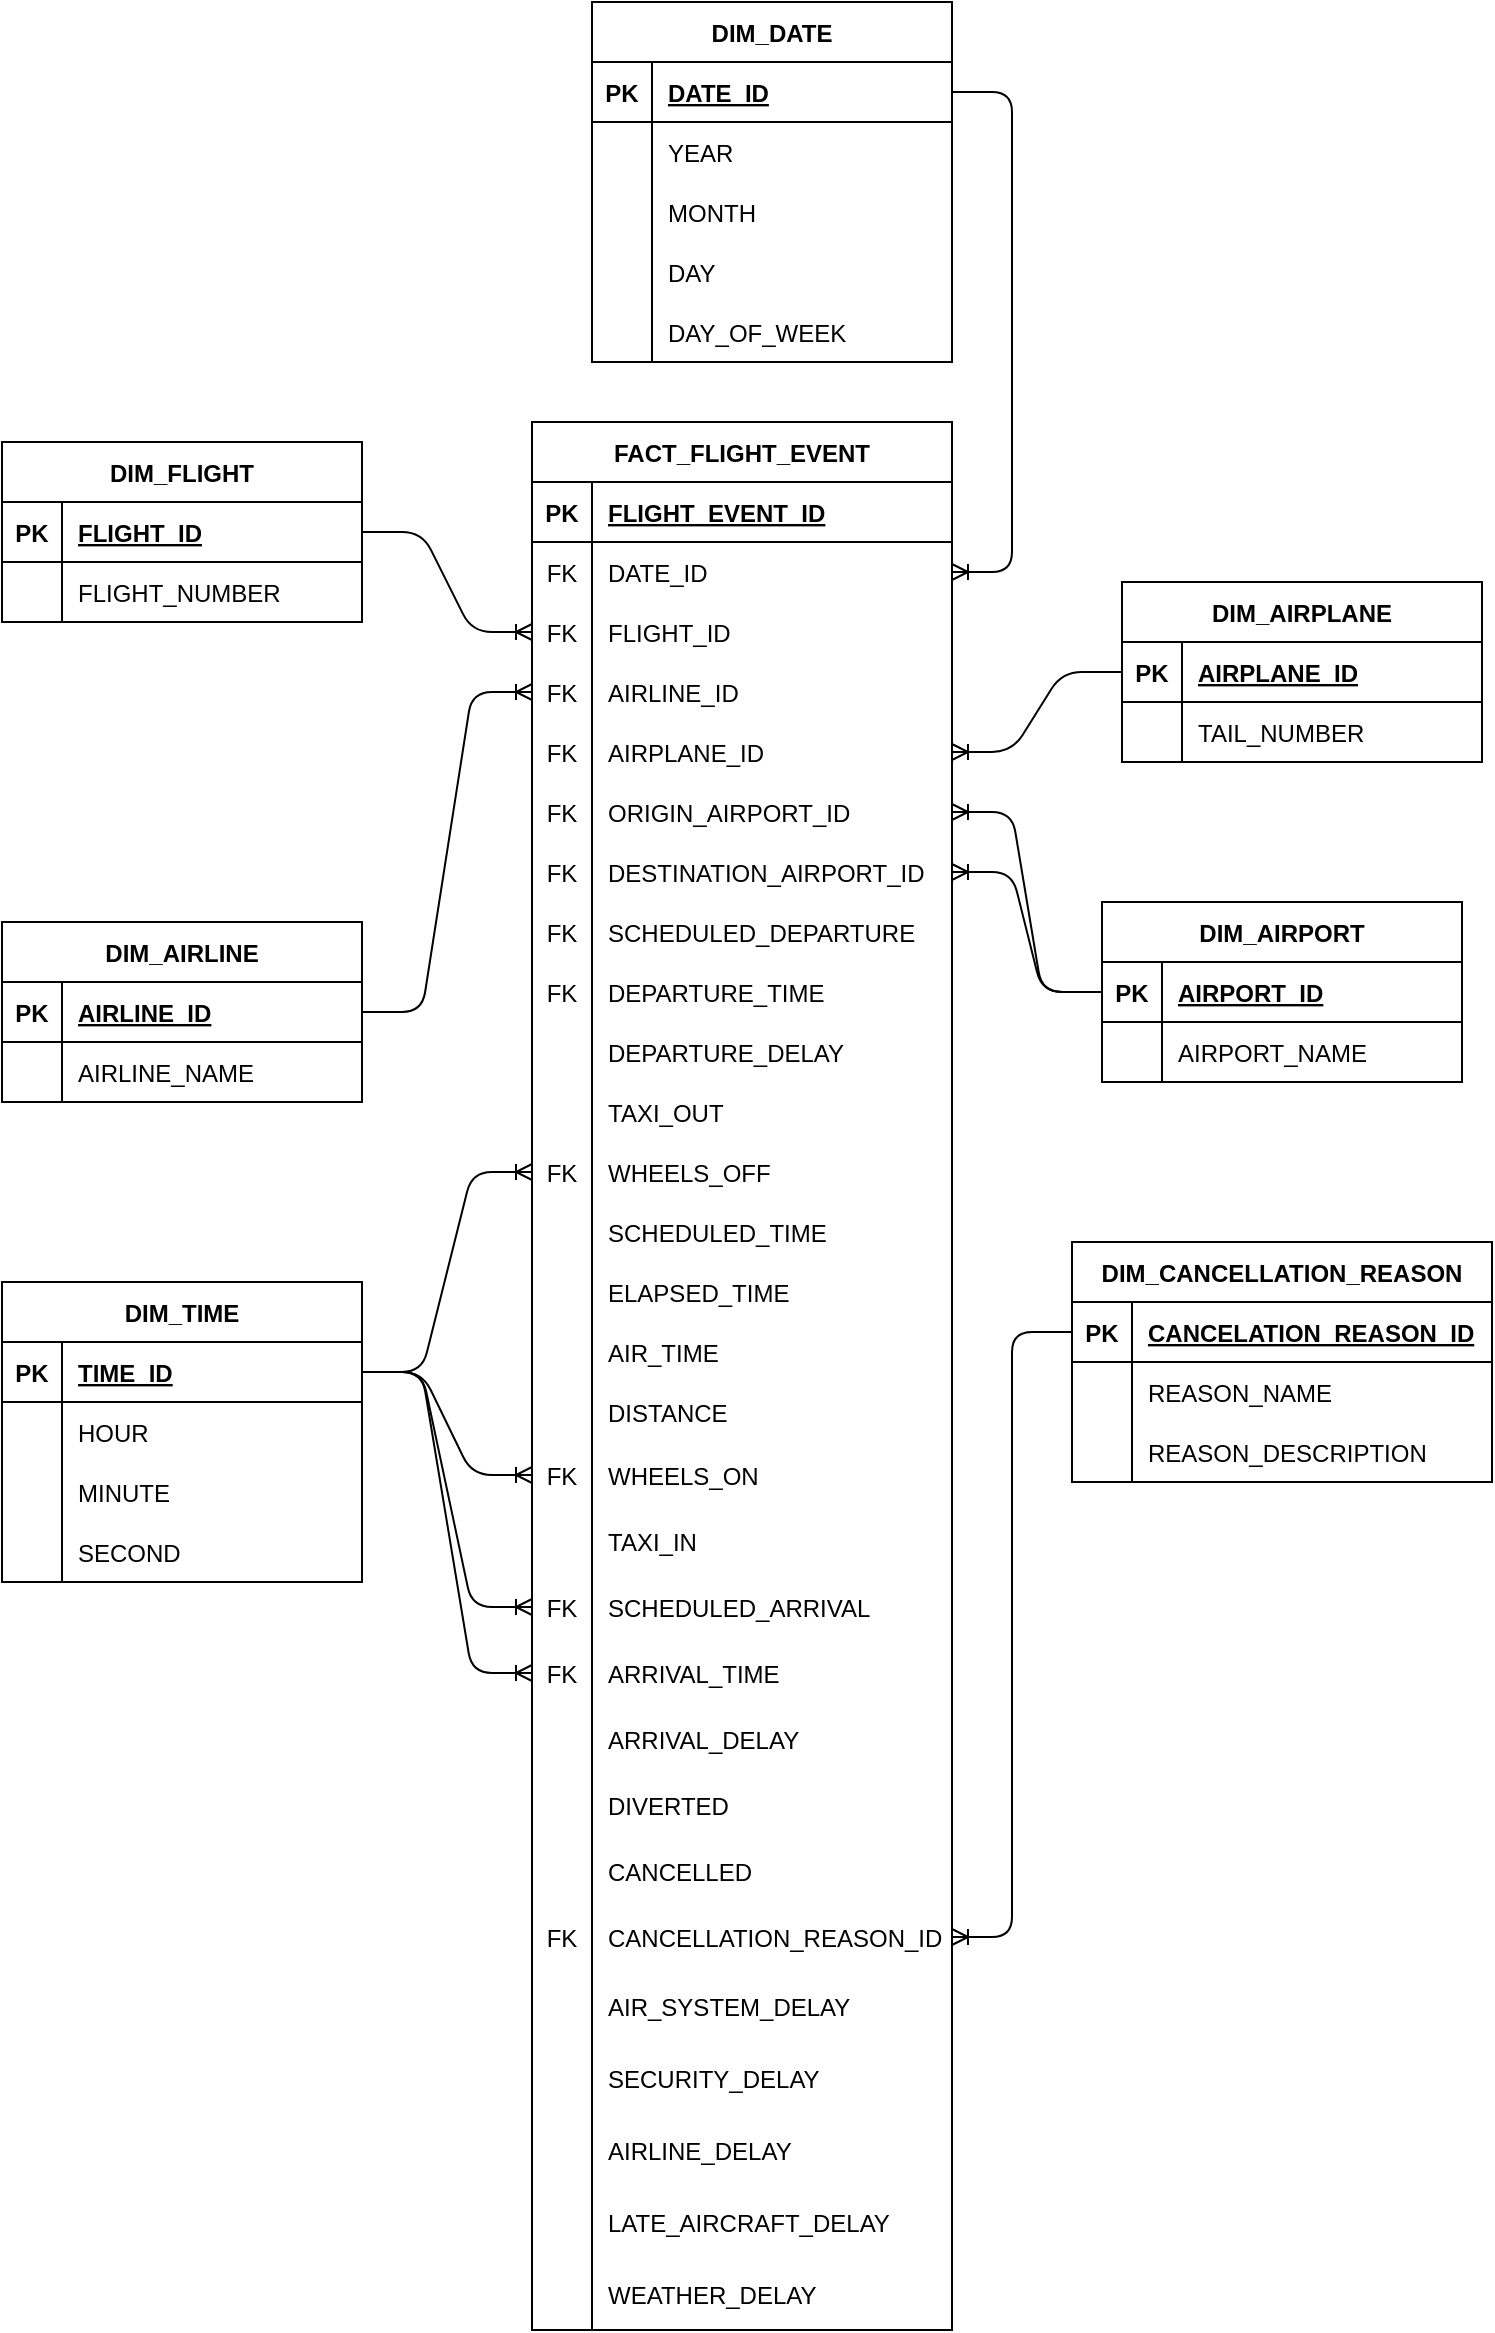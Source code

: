 <mxfile version="15.1.0" type="device"><diagram id="7PasXbKwt16VEkMKvd6G" name="Page-1"><mxGraphModel dx="1654" dy="1969" grid="1" gridSize="10" guides="1" tooltips="1" connect="1" arrows="1" fold="1" page="1" pageScale="1" pageWidth="827" pageHeight="1169" math="0" shadow="0"><root><mxCell id="0"/><mxCell id="1" parent="0"/><mxCell id="sE7LiaR05dHIstn7hMAv-1" value="FACT_FLIGHT_EVENT" style="shape=table;startSize=30;container=1;collapsible=1;childLayout=tableLayout;fixedRows=1;rowLines=0;fontStyle=1;align=center;resizeLast=1;" parent="1" vertex="1"><mxGeometry x="306" y="-910" width="210" height="954" as="geometry"/></mxCell><mxCell id="sE7LiaR05dHIstn7hMAv-2" value="" style="shape=partialRectangle;collapsible=0;dropTarget=0;pointerEvents=0;fillColor=none;top=0;left=0;bottom=1;right=0;points=[[0,0.5],[1,0.5]];portConstraint=eastwest;" parent="sE7LiaR05dHIstn7hMAv-1" vertex="1"><mxGeometry y="30" width="210" height="30" as="geometry"/></mxCell><mxCell id="sE7LiaR05dHIstn7hMAv-3" value="PK" style="shape=partialRectangle;connectable=0;fillColor=none;top=0;left=0;bottom=0;right=0;fontStyle=1;overflow=hidden;" parent="sE7LiaR05dHIstn7hMAv-2" vertex="1"><mxGeometry width="30" height="30" as="geometry"/></mxCell><mxCell id="sE7LiaR05dHIstn7hMAv-4" value="FLIGHT_EVENT_ID" style="shape=partialRectangle;connectable=0;fillColor=none;top=0;left=0;bottom=0;right=0;align=left;spacingLeft=6;fontStyle=5;overflow=hidden;" parent="sE7LiaR05dHIstn7hMAv-2" vertex="1"><mxGeometry x="30" width="180" height="30" as="geometry"/></mxCell><mxCell id="_bz1k3M7n7Sij8A30q_--15" value="" style="shape=partialRectangle;collapsible=0;dropTarget=0;pointerEvents=0;fillColor=none;top=0;left=0;bottom=0;right=0;points=[[0,0.5],[1,0.5]];portConstraint=eastwest;" vertex="1" parent="sE7LiaR05dHIstn7hMAv-1"><mxGeometry y="60" width="210" height="30" as="geometry"/></mxCell><mxCell id="_bz1k3M7n7Sij8A30q_--16" value="FK" style="shape=partialRectangle;connectable=0;fillColor=none;top=0;left=0;bottom=0;right=0;fontStyle=0;overflow=hidden;" vertex="1" parent="_bz1k3M7n7Sij8A30q_--15"><mxGeometry width="30" height="30" as="geometry"/></mxCell><mxCell id="_bz1k3M7n7Sij8A30q_--17" value="DATE_ID" style="shape=partialRectangle;connectable=0;fillColor=none;top=0;left=0;bottom=0;right=0;align=left;spacingLeft=6;fontStyle=0;overflow=hidden;" vertex="1" parent="_bz1k3M7n7Sij8A30q_--15"><mxGeometry x="30" width="180" height="30" as="geometry"/></mxCell><mxCell id="_bz1k3M7n7Sij8A30q_--84" value="" style="shape=partialRectangle;collapsible=0;dropTarget=0;pointerEvents=0;fillColor=none;top=0;left=0;bottom=0;right=0;points=[[0,0.5],[1,0.5]];portConstraint=eastwest;" vertex="1" parent="sE7LiaR05dHIstn7hMAv-1"><mxGeometry y="90" width="210" height="30" as="geometry"/></mxCell><mxCell id="_bz1k3M7n7Sij8A30q_--85" value="FK" style="shape=partialRectangle;connectable=0;fillColor=none;top=0;left=0;bottom=0;right=0;fontStyle=0;overflow=hidden;" vertex="1" parent="_bz1k3M7n7Sij8A30q_--84"><mxGeometry width="30" height="30" as="geometry"/></mxCell><mxCell id="_bz1k3M7n7Sij8A30q_--86" value="FLIGHT_ID" style="shape=partialRectangle;connectable=0;fillColor=none;top=0;left=0;bottom=0;right=0;align=left;spacingLeft=6;fontStyle=0;overflow=hidden;" vertex="1" parent="_bz1k3M7n7Sij8A30q_--84"><mxGeometry x="30" width="180" height="30" as="geometry"/></mxCell><mxCell id="_bz1k3M7n7Sij8A30q_--116" value="" style="shape=partialRectangle;collapsible=0;dropTarget=0;pointerEvents=0;fillColor=none;top=0;left=0;bottom=0;right=0;points=[[0,0.5],[1,0.5]];portConstraint=eastwest;" vertex="1" parent="sE7LiaR05dHIstn7hMAv-1"><mxGeometry y="120" width="210" height="30" as="geometry"/></mxCell><mxCell id="_bz1k3M7n7Sij8A30q_--117" value="FK" style="shape=partialRectangle;connectable=0;fillColor=none;top=0;left=0;bottom=0;right=0;fontStyle=0;overflow=hidden;" vertex="1" parent="_bz1k3M7n7Sij8A30q_--116"><mxGeometry width="30" height="30" as="geometry"/></mxCell><mxCell id="_bz1k3M7n7Sij8A30q_--118" value="AIRLINE_ID" style="shape=partialRectangle;connectable=0;fillColor=none;top=0;left=0;bottom=0;right=0;align=left;spacingLeft=6;fontStyle=0;overflow=hidden;" vertex="1" parent="_bz1k3M7n7Sij8A30q_--116"><mxGeometry x="30" width="180" height="30" as="geometry"/></mxCell><mxCell id="_bz1k3M7n7Sij8A30q_--87" value="" style="shape=partialRectangle;collapsible=0;dropTarget=0;pointerEvents=0;fillColor=none;top=0;left=0;bottom=0;right=0;points=[[0,0.5],[1,0.5]];portConstraint=eastwest;" vertex="1" parent="sE7LiaR05dHIstn7hMAv-1"><mxGeometry y="150" width="210" height="30" as="geometry"/></mxCell><mxCell id="_bz1k3M7n7Sij8A30q_--88" value="FK" style="shape=partialRectangle;connectable=0;fillColor=none;top=0;left=0;bottom=0;right=0;fontStyle=0;overflow=hidden;" vertex="1" parent="_bz1k3M7n7Sij8A30q_--87"><mxGeometry width="30" height="30" as="geometry"/></mxCell><mxCell id="_bz1k3M7n7Sij8A30q_--89" value="AIRPLANE_ID" style="shape=partialRectangle;connectable=0;fillColor=none;top=0;left=0;bottom=0;right=0;align=left;spacingLeft=6;fontStyle=0;overflow=hidden;" vertex="1" parent="_bz1k3M7n7Sij8A30q_--87"><mxGeometry x="30" width="180" height="30" as="geometry"/></mxCell><mxCell id="_bz1k3M7n7Sij8A30q_--90" value="" style="shape=partialRectangle;collapsible=0;dropTarget=0;pointerEvents=0;fillColor=none;top=0;left=0;bottom=0;right=0;points=[[0,0.5],[1,0.5]];portConstraint=eastwest;" vertex="1" parent="sE7LiaR05dHIstn7hMAv-1"><mxGeometry y="180" width="210" height="30" as="geometry"/></mxCell><mxCell id="_bz1k3M7n7Sij8A30q_--91" value="FK" style="shape=partialRectangle;connectable=0;fillColor=none;top=0;left=0;bottom=0;right=0;fontStyle=0;overflow=hidden;" vertex="1" parent="_bz1k3M7n7Sij8A30q_--90"><mxGeometry width="30" height="30" as="geometry"/></mxCell><mxCell id="_bz1k3M7n7Sij8A30q_--92" value="ORIGIN_AIRPORT_ID" style="shape=partialRectangle;connectable=0;fillColor=none;top=0;left=0;bottom=0;right=0;align=left;spacingLeft=6;fontStyle=0;overflow=hidden;" vertex="1" parent="_bz1k3M7n7Sij8A30q_--90"><mxGeometry x="30" width="180" height="30" as="geometry"/></mxCell><mxCell id="_bz1k3M7n7Sij8A30q_--93" value="" style="shape=partialRectangle;collapsible=0;dropTarget=0;pointerEvents=0;fillColor=none;top=0;left=0;bottom=0;right=0;points=[[0,0.5],[1,0.5]];portConstraint=eastwest;" vertex="1" parent="sE7LiaR05dHIstn7hMAv-1"><mxGeometry y="210" width="210" height="30" as="geometry"/></mxCell><mxCell id="_bz1k3M7n7Sij8A30q_--94" value="FK" style="shape=partialRectangle;connectable=0;fillColor=none;top=0;left=0;bottom=0;right=0;fontStyle=0;overflow=hidden;" vertex="1" parent="_bz1k3M7n7Sij8A30q_--93"><mxGeometry width="30" height="30" as="geometry"/></mxCell><mxCell id="_bz1k3M7n7Sij8A30q_--95" value="DESTINATION_AIRPORT_ID" style="shape=partialRectangle;connectable=0;fillColor=none;top=0;left=0;bottom=0;right=0;align=left;spacingLeft=6;fontStyle=0;overflow=hidden;" vertex="1" parent="_bz1k3M7n7Sij8A30q_--93"><mxGeometry x="30" width="180" height="30" as="geometry"/></mxCell><mxCell id="_bz1k3M7n7Sij8A30q_--119" value="" style="shape=partialRectangle;collapsible=0;dropTarget=0;pointerEvents=0;fillColor=none;top=0;left=0;bottom=0;right=0;points=[[0,0.5],[1,0.5]];portConstraint=eastwest;" vertex="1" parent="sE7LiaR05dHIstn7hMAv-1"><mxGeometry y="240" width="210" height="30" as="geometry"/></mxCell><mxCell id="_bz1k3M7n7Sij8A30q_--120" value="FK" style="shape=partialRectangle;connectable=0;fillColor=none;top=0;left=0;bottom=0;right=0;fontStyle=0;overflow=hidden;" vertex="1" parent="_bz1k3M7n7Sij8A30q_--119"><mxGeometry width="30" height="30" as="geometry"/></mxCell><mxCell id="_bz1k3M7n7Sij8A30q_--121" value="SCHEDULED_DEPARTURE" style="shape=partialRectangle;connectable=0;fillColor=none;top=0;left=0;bottom=0;right=0;align=left;spacingLeft=6;fontStyle=0;overflow=hidden;" vertex="1" parent="_bz1k3M7n7Sij8A30q_--119"><mxGeometry x="30" width="180" height="30" as="geometry"/></mxCell><mxCell id="_bz1k3M7n7Sij8A30q_--154" value="" style="shape=partialRectangle;collapsible=0;dropTarget=0;pointerEvents=0;fillColor=none;top=0;left=0;bottom=0;right=0;points=[[0,0.5],[1,0.5]];portConstraint=eastwest;" vertex="1" parent="sE7LiaR05dHIstn7hMAv-1"><mxGeometry y="270" width="210" height="30" as="geometry"/></mxCell><mxCell id="_bz1k3M7n7Sij8A30q_--155" value="FK" style="shape=partialRectangle;connectable=0;fillColor=none;top=0;left=0;bottom=0;right=0;fontStyle=0;overflow=hidden;" vertex="1" parent="_bz1k3M7n7Sij8A30q_--154"><mxGeometry width="30" height="30" as="geometry"/></mxCell><mxCell id="_bz1k3M7n7Sij8A30q_--156" value="DEPARTURE_TIME" style="shape=partialRectangle;connectable=0;fillColor=none;top=0;left=0;bottom=0;right=0;align=left;spacingLeft=6;fontStyle=0;overflow=hidden;" vertex="1" parent="_bz1k3M7n7Sij8A30q_--154"><mxGeometry x="30" width="180" height="30" as="geometry"/></mxCell><mxCell id="_bz1k3M7n7Sij8A30q_--157" value="" style="shape=partialRectangle;collapsible=0;dropTarget=0;pointerEvents=0;fillColor=none;top=0;left=0;bottom=0;right=0;points=[[0,0.5],[1,0.5]];portConstraint=eastwest;" vertex="1" parent="sE7LiaR05dHIstn7hMAv-1"><mxGeometry y="300" width="210" height="30" as="geometry"/></mxCell><mxCell id="_bz1k3M7n7Sij8A30q_--158" value="" style="shape=partialRectangle;connectable=0;fillColor=none;top=0;left=0;bottom=0;right=0;fontStyle=0;overflow=hidden;" vertex="1" parent="_bz1k3M7n7Sij8A30q_--157"><mxGeometry width="30" height="30" as="geometry"/></mxCell><mxCell id="_bz1k3M7n7Sij8A30q_--159" value="DEPARTURE_DELAY" style="shape=partialRectangle;connectable=0;fillColor=none;top=0;left=0;bottom=0;right=0;align=left;spacingLeft=6;fontStyle=0;overflow=hidden;" vertex="1" parent="_bz1k3M7n7Sij8A30q_--157"><mxGeometry x="30" width="180" height="30" as="geometry"/></mxCell><mxCell id="_bz1k3M7n7Sij8A30q_--160" value="" style="shape=partialRectangle;collapsible=0;dropTarget=0;pointerEvents=0;fillColor=none;top=0;left=0;bottom=0;right=0;points=[[0,0.5],[1,0.5]];portConstraint=eastwest;" vertex="1" parent="sE7LiaR05dHIstn7hMAv-1"><mxGeometry y="330" width="210" height="30" as="geometry"/></mxCell><mxCell id="_bz1k3M7n7Sij8A30q_--161" value="" style="shape=partialRectangle;connectable=0;fillColor=none;top=0;left=0;bottom=0;right=0;fontStyle=0;overflow=hidden;" vertex="1" parent="_bz1k3M7n7Sij8A30q_--160"><mxGeometry width="30" height="30" as="geometry"/></mxCell><mxCell id="_bz1k3M7n7Sij8A30q_--162" value="TAXI_OUT" style="shape=partialRectangle;connectable=0;fillColor=none;top=0;left=0;bottom=0;right=0;align=left;spacingLeft=6;fontStyle=0;overflow=hidden;" vertex="1" parent="_bz1k3M7n7Sij8A30q_--160"><mxGeometry x="30" width="180" height="30" as="geometry"/></mxCell><mxCell id="_bz1k3M7n7Sij8A30q_--163" value="" style="shape=partialRectangle;collapsible=0;dropTarget=0;pointerEvents=0;fillColor=none;top=0;left=0;bottom=0;right=0;points=[[0,0.5],[1,0.5]];portConstraint=eastwest;" vertex="1" parent="sE7LiaR05dHIstn7hMAv-1"><mxGeometry y="360" width="210" height="30" as="geometry"/></mxCell><mxCell id="_bz1k3M7n7Sij8A30q_--164" value="FK" style="shape=partialRectangle;connectable=0;fillColor=none;top=0;left=0;bottom=0;right=0;fontStyle=0;overflow=hidden;" vertex="1" parent="_bz1k3M7n7Sij8A30q_--163"><mxGeometry width="30" height="30" as="geometry"/></mxCell><mxCell id="_bz1k3M7n7Sij8A30q_--165" value="WHEELS_OFF" style="shape=partialRectangle;connectable=0;fillColor=none;top=0;left=0;bottom=0;right=0;align=left;spacingLeft=6;fontStyle=0;overflow=hidden;" vertex="1" parent="_bz1k3M7n7Sij8A30q_--163"><mxGeometry x="30" width="180" height="30" as="geometry"/></mxCell><mxCell id="_bz1k3M7n7Sij8A30q_--166" value="" style="shape=partialRectangle;collapsible=0;dropTarget=0;pointerEvents=0;fillColor=none;top=0;left=0;bottom=0;right=0;points=[[0,0.5],[1,0.5]];portConstraint=eastwest;" vertex="1" parent="sE7LiaR05dHIstn7hMAv-1"><mxGeometry y="390" width="210" height="30" as="geometry"/></mxCell><mxCell id="_bz1k3M7n7Sij8A30q_--167" value="" style="shape=partialRectangle;connectable=0;fillColor=none;top=0;left=0;bottom=0;right=0;fontStyle=0;overflow=hidden;" vertex="1" parent="_bz1k3M7n7Sij8A30q_--166"><mxGeometry width="30" height="30" as="geometry"/></mxCell><mxCell id="_bz1k3M7n7Sij8A30q_--168" value="SCHEDULED_TIME" style="shape=partialRectangle;connectable=0;fillColor=none;top=0;left=0;bottom=0;right=0;align=left;spacingLeft=6;fontStyle=0;overflow=hidden;" vertex="1" parent="_bz1k3M7n7Sij8A30q_--166"><mxGeometry x="30" width="180" height="30" as="geometry"/></mxCell><mxCell id="_bz1k3M7n7Sij8A30q_--169" value="" style="shape=partialRectangle;collapsible=0;dropTarget=0;pointerEvents=0;fillColor=none;top=0;left=0;bottom=0;right=0;points=[[0,0.5],[1,0.5]];portConstraint=eastwest;" vertex="1" parent="sE7LiaR05dHIstn7hMAv-1"><mxGeometry y="420" width="210" height="30" as="geometry"/></mxCell><mxCell id="_bz1k3M7n7Sij8A30q_--170" value="" style="shape=partialRectangle;connectable=0;fillColor=none;top=0;left=0;bottom=0;right=0;fontStyle=0;overflow=hidden;" vertex="1" parent="_bz1k3M7n7Sij8A30q_--169"><mxGeometry width="30" height="30" as="geometry"/></mxCell><mxCell id="_bz1k3M7n7Sij8A30q_--171" value="ELAPSED_TIME" style="shape=partialRectangle;connectable=0;fillColor=none;top=0;left=0;bottom=0;right=0;align=left;spacingLeft=6;fontStyle=0;overflow=hidden;" vertex="1" parent="_bz1k3M7n7Sij8A30q_--169"><mxGeometry x="30" width="180" height="30" as="geometry"/></mxCell><mxCell id="_bz1k3M7n7Sij8A30q_--172" value="" style="shape=partialRectangle;collapsible=0;dropTarget=0;pointerEvents=0;fillColor=none;top=0;left=0;bottom=0;right=0;points=[[0,0.5],[1,0.5]];portConstraint=eastwest;" vertex="1" parent="sE7LiaR05dHIstn7hMAv-1"><mxGeometry y="450" width="210" height="30" as="geometry"/></mxCell><mxCell id="_bz1k3M7n7Sij8A30q_--173" value="" style="shape=partialRectangle;connectable=0;fillColor=none;top=0;left=0;bottom=0;right=0;fontStyle=0;overflow=hidden;" vertex="1" parent="_bz1k3M7n7Sij8A30q_--172"><mxGeometry width="30" height="30" as="geometry"/></mxCell><mxCell id="_bz1k3M7n7Sij8A30q_--174" value="AIR_TIME" style="shape=partialRectangle;connectable=0;fillColor=none;top=0;left=0;bottom=0;right=0;align=left;spacingLeft=6;fontStyle=0;overflow=hidden;" vertex="1" parent="_bz1k3M7n7Sij8A30q_--172"><mxGeometry x="30" width="180" height="30" as="geometry"/></mxCell><mxCell id="_bz1k3M7n7Sij8A30q_--202" value="" style="shape=partialRectangle;collapsible=0;dropTarget=0;pointerEvents=0;fillColor=none;top=0;left=0;bottom=0;right=0;points=[[0,0.5],[1,0.5]];portConstraint=eastwest;" vertex="1" parent="sE7LiaR05dHIstn7hMAv-1"><mxGeometry y="480" width="210" height="30" as="geometry"/></mxCell><mxCell id="_bz1k3M7n7Sij8A30q_--203" value="" style="shape=partialRectangle;connectable=0;fillColor=none;top=0;left=0;bottom=0;right=0;fontStyle=0;overflow=hidden;" vertex="1" parent="_bz1k3M7n7Sij8A30q_--202"><mxGeometry width="30" height="30" as="geometry"/></mxCell><mxCell id="_bz1k3M7n7Sij8A30q_--204" value="DISTANCE" style="shape=partialRectangle;connectable=0;fillColor=none;top=0;left=0;bottom=0;right=0;align=left;spacingLeft=6;fontStyle=0;overflow=hidden;" vertex="1" parent="_bz1k3M7n7Sij8A30q_--202"><mxGeometry x="30" width="180" height="30" as="geometry"/></mxCell><mxCell id="_bz1k3M7n7Sij8A30q_--30" value="" style="shape=partialRectangle;collapsible=0;dropTarget=0;pointerEvents=0;fillColor=none;top=0;left=0;bottom=0;right=0;points=[[0,0.5],[1,0.5]];portConstraint=eastwest;" vertex="1" parent="sE7LiaR05dHIstn7hMAv-1"><mxGeometry y="510" width="210" height="33" as="geometry"/></mxCell><mxCell id="_bz1k3M7n7Sij8A30q_--31" value="FK" style="shape=partialRectangle;connectable=0;fillColor=none;top=0;left=0;bottom=0;right=0;editable=1;overflow=hidden;" vertex="1" parent="_bz1k3M7n7Sij8A30q_--30"><mxGeometry width="30" height="33" as="geometry"/></mxCell><mxCell id="_bz1k3M7n7Sij8A30q_--32" value="WHEELS_ON" style="shape=partialRectangle;connectable=0;fillColor=none;top=0;left=0;bottom=0;right=0;align=left;spacingLeft=6;overflow=hidden;" vertex="1" parent="_bz1k3M7n7Sij8A30q_--30"><mxGeometry x="30" width="180" height="33" as="geometry"/></mxCell><mxCell id="_bz1k3M7n7Sij8A30q_--178" value="" style="shape=partialRectangle;collapsible=0;dropTarget=0;pointerEvents=0;fillColor=none;top=0;left=0;bottom=0;right=0;points=[[0,0.5],[1,0.5]];portConstraint=eastwest;" vertex="1" parent="sE7LiaR05dHIstn7hMAv-1"><mxGeometry y="543" width="210" height="33" as="geometry"/></mxCell><mxCell id="_bz1k3M7n7Sij8A30q_--179" value="" style="shape=partialRectangle;connectable=0;fillColor=none;top=0;left=0;bottom=0;right=0;editable=1;overflow=hidden;" vertex="1" parent="_bz1k3M7n7Sij8A30q_--178"><mxGeometry width="30" height="33" as="geometry"/></mxCell><mxCell id="_bz1k3M7n7Sij8A30q_--180" value="TAXI_IN" style="shape=partialRectangle;connectable=0;fillColor=none;top=0;left=0;bottom=0;right=0;align=left;spacingLeft=6;overflow=hidden;" vertex="1" parent="_bz1k3M7n7Sij8A30q_--178"><mxGeometry x="30" width="180" height="33" as="geometry"/></mxCell><mxCell id="_bz1k3M7n7Sij8A30q_--181" value="" style="shape=partialRectangle;collapsible=0;dropTarget=0;pointerEvents=0;fillColor=none;top=0;left=0;bottom=0;right=0;points=[[0,0.5],[1,0.5]];portConstraint=eastwest;" vertex="1" parent="sE7LiaR05dHIstn7hMAv-1"><mxGeometry y="576" width="210" height="33" as="geometry"/></mxCell><mxCell id="_bz1k3M7n7Sij8A30q_--182" value="FK" style="shape=partialRectangle;connectable=0;fillColor=none;top=0;left=0;bottom=0;right=0;editable=1;overflow=hidden;" vertex="1" parent="_bz1k3M7n7Sij8A30q_--181"><mxGeometry width="30" height="33" as="geometry"/></mxCell><mxCell id="_bz1k3M7n7Sij8A30q_--183" value="SCHEDULED_ARRIVAL" style="shape=partialRectangle;connectable=0;fillColor=none;top=0;left=0;bottom=0;right=0;align=left;spacingLeft=6;overflow=hidden;" vertex="1" parent="_bz1k3M7n7Sij8A30q_--181"><mxGeometry x="30" width="180" height="33" as="geometry"/></mxCell><mxCell id="_bz1k3M7n7Sij8A30q_--184" value="" style="shape=partialRectangle;collapsible=0;dropTarget=0;pointerEvents=0;fillColor=none;top=0;left=0;bottom=0;right=0;points=[[0,0.5],[1,0.5]];portConstraint=eastwest;" vertex="1" parent="sE7LiaR05dHIstn7hMAv-1"><mxGeometry y="609" width="210" height="33" as="geometry"/></mxCell><mxCell id="_bz1k3M7n7Sij8A30q_--185" value="FK" style="shape=partialRectangle;connectable=0;fillColor=none;top=0;left=0;bottom=0;right=0;editable=1;overflow=hidden;" vertex="1" parent="_bz1k3M7n7Sij8A30q_--184"><mxGeometry width="30" height="33" as="geometry"/></mxCell><mxCell id="_bz1k3M7n7Sij8A30q_--186" value="ARRIVAL_TIME" style="shape=partialRectangle;connectable=0;fillColor=none;top=0;left=0;bottom=0;right=0;align=left;spacingLeft=6;overflow=hidden;" vertex="1" parent="_bz1k3M7n7Sij8A30q_--184"><mxGeometry x="30" width="180" height="33" as="geometry"/></mxCell><mxCell id="_bz1k3M7n7Sij8A30q_--187" value="" style="shape=partialRectangle;collapsible=0;dropTarget=0;pointerEvents=0;fillColor=none;top=0;left=0;bottom=0;right=0;points=[[0,0.5],[1,0.5]];portConstraint=eastwest;" vertex="1" parent="sE7LiaR05dHIstn7hMAv-1"><mxGeometry y="642" width="210" height="33" as="geometry"/></mxCell><mxCell id="_bz1k3M7n7Sij8A30q_--188" value="" style="shape=partialRectangle;connectable=0;fillColor=none;top=0;left=0;bottom=0;right=0;editable=1;overflow=hidden;" vertex="1" parent="_bz1k3M7n7Sij8A30q_--187"><mxGeometry width="30" height="33" as="geometry"/></mxCell><mxCell id="_bz1k3M7n7Sij8A30q_--189" value="ARRIVAL_DELAY" style="shape=partialRectangle;connectable=0;fillColor=none;top=0;left=0;bottom=0;right=0;align=left;spacingLeft=6;overflow=hidden;" vertex="1" parent="_bz1k3M7n7Sij8A30q_--187"><mxGeometry x="30" width="180" height="33" as="geometry"/></mxCell><mxCell id="_bz1k3M7n7Sij8A30q_--190" value="" style="shape=partialRectangle;collapsible=0;dropTarget=0;pointerEvents=0;fillColor=none;top=0;left=0;bottom=0;right=0;points=[[0,0.5],[1,0.5]];portConstraint=eastwest;" vertex="1" parent="sE7LiaR05dHIstn7hMAv-1"><mxGeometry y="675" width="210" height="33" as="geometry"/></mxCell><mxCell id="_bz1k3M7n7Sij8A30q_--191" value="" style="shape=partialRectangle;connectable=0;fillColor=none;top=0;left=0;bottom=0;right=0;editable=1;overflow=hidden;" vertex="1" parent="_bz1k3M7n7Sij8A30q_--190"><mxGeometry width="30" height="33" as="geometry"/></mxCell><mxCell id="_bz1k3M7n7Sij8A30q_--192" value="DIVERTED" style="shape=partialRectangle;connectable=0;fillColor=none;top=0;left=0;bottom=0;right=0;align=left;spacingLeft=6;overflow=hidden;" vertex="1" parent="_bz1k3M7n7Sij8A30q_--190"><mxGeometry x="30" width="180" height="33" as="geometry"/></mxCell><mxCell id="_bz1k3M7n7Sij8A30q_--193" value="" style="shape=partialRectangle;collapsible=0;dropTarget=0;pointerEvents=0;fillColor=none;top=0;left=0;bottom=0;right=0;points=[[0,0.5],[1,0.5]];portConstraint=eastwest;" vertex="1" parent="sE7LiaR05dHIstn7hMAv-1"><mxGeometry y="708" width="210" height="33" as="geometry"/></mxCell><mxCell id="_bz1k3M7n7Sij8A30q_--194" value="" style="shape=partialRectangle;connectable=0;fillColor=none;top=0;left=0;bottom=0;right=0;editable=1;overflow=hidden;" vertex="1" parent="_bz1k3M7n7Sij8A30q_--193"><mxGeometry width="30" height="33" as="geometry"/></mxCell><mxCell id="_bz1k3M7n7Sij8A30q_--195" value="CANCELLED" style="shape=partialRectangle;connectable=0;fillColor=none;top=0;left=0;bottom=0;right=0;align=left;spacingLeft=6;overflow=hidden;" vertex="1" parent="_bz1k3M7n7Sij8A30q_--193"><mxGeometry x="30" width="180" height="33" as="geometry"/></mxCell><mxCell id="_bz1k3M7n7Sij8A30q_--231" value="" style="shape=partialRectangle;collapsible=0;dropTarget=0;pointerEvents=0;fillColor=none;top=0;left=0;bottom=0;right=0;points=[[0,0.5],[1,0.5]];portConstraint=eastwest;" vertex="1" parent="sE7LiaR05dHIstn7hMAv-1"><mxGeometry y="741" width="210" height="33" as="geometry"/></mxCell><mxCell id="_bz1k3M7n7Sij8A30q_--232" value="FK" style="shape=partialRectangle;connectable=0;fillColor=none;top=0;left=0;bottom=0;right=0;editable=1;overflow=hidden;" vertex="1" parent="_bz1k3M7n7Sij8A30q_--231"><mxGeometry width="30" height="33" as="geometry"/></mxCell><mxCell id="_bz1k3M7n7Sij8A30q_--233" value="CANCELLATION_REASON_ID" style="shape=partialRectangle;connectable=0;fillColor=none;top=0;left=0;bottom=0;right=0;align=left;spacingLeft=6;overflow=hidden;" vertex="1" parent="_bz1k3M7n7Sij8A30q_--231"><mxGeometry x="30" width="180" height="33" as="geometry"/></mxCell><mxCell id="_bz1k3M7n7Sij8A30q_--199" value="" style="shape=partialRectangle;collapsible=0;dropTarget=0;pointerEvents=0;fillColor=none;top=0;left=0;bottom=0;right=0;points=[[0,0.5],[1,0.5]];portConstraint=eastwest;" vertex="1" parent="sE7LiaR05dHIstn7hMAv-1"><mxGeometry y="774" width="210" height="36" as="geometry"/></mxCell><mxCell id="_bz1k3M7n7Sij8A30q_--200" value="" style="shape=partialRectangle;connectable=0;fillColor=none;top=0;left=0;bottom=0;right=0;editable=1;overflow=hidden;" vertex="1" parent="_bz1k3M7n7Sij8A30q_--199"><mxGeometry width="30" height="36" as="geometry"/></mxCell><mxCell id="_bz1k3M7n7Sij8A30q_--201" value="AIR_SYSTEM_DELAY" style="shape=partialRectangle;connectable=0;fillColor=none;top=0;left=0;bottom=0;right=0;align=left;spacingLeft=6;overflow=hidden;" vertex="1" parent="_bz1k3M7n7Sij8A30q_--199"><mxGeometry x="30" width="180" height="36" as="geometry"/></mxCell><mxCell id="_bz1k3M7n7Sij8A30q_--205" value="" style="shape=partialRectangle;collapsible=0;dropTarget=0;pointerEvents=0;fillColor=none;top=0;left=0;bottom=0;right=0;points=[[0,0.5],[1,0.5]];portConstraint=eastwest;" vertex="1" parent="sE7LiaR05dHIstn7hMAv-1"><mxGeometry y="810" width="210" height="36" as="geometry"/></mxCell><mxCell id="_bz1k3M7n7Sij8A30q_--206" value="" style="shape=partialRectangle;connectable=0;fillColor=none;top=0;left=0;bottom=0;right=0;editable=1;overflow=hidden;" vertex="1" parent="_bz1k3M7n7Sij8A30q_--205"><mxGeometry width="30" height="36" as="geometry"/></mxCell><mxCell id="_bz1k3M7n7Sij8A30q_--207" value="SECURITY_DELAY" style="shape=partialRectangle;connectable=0;fillColor=none;top=0;left=0;bottom=0;right=0;align=left;spacingLeft=6;overflow=hidden;" vertex="1" parent="_bz1k3M7n7Sij8A30q_--205"><mxGeometry x="30" width="180" height="36" as="geometry"/></mxCell><mxCell id="_bz1k3M7n7Sij8A30q_--208" value="" style="shape=partialRectangle;collapsible=0;dropTarget=0;pointerEvents=0;fillColor=none;top=0;left=0;bottom=0;right=0;points=[[0,0.5],[1,0.5]];portConstraint=eastwest;" vertex="1" parent="sE7LiaR05dHIstn7hMAv-1"><mxGeometry y="846" width="210" height="36" as="geometry"/></mxCell><mxCell id="_bz1k3M7n7Sij8A30q_--209" value="" style="shape=partialRectangle;connectable=0;fillColor=none;top=0;left=0;bottom=0;right=0;editable=1;overflow=hidden;" vertex="1" parent="_bz1k3M7n7Sij8A30q_--208"><mxGeometry width="30" height="36" as="geometry"/></mxCell><mxCell id="_bz1k3M7n7Sij8A30q_--210" value="AIRLINE_DELAY" style="shape=partialRectangle;connectable=0;fillColor=none;top=0;left=0;bottom=0;right=0;align=left;spacingLeft=6;overflow=hidden;" vertex="1" parent="_bz1k3M7n7Sij8A30q_--208"><mxGeometry x="30" width="180" height="36" as="geometry"/></mxCell><mxCell id="_bz1k3M7n7Sij8A30q_--211" value="" style="shape=partialRectangle;collapsible=0;dropTarget=0;pointerEvents=0;fillColor=none;top=0;left=0;bottom=0;right=0;points=[[0,0.5],[1,0.5]];portConstraint=eastwest;" vertex="1" parent="sE7LiaR05dHIstn7hMAv-1"><mxGeometry y="882" width="210" height="36" as="geometry"/></mxCell><mxCell id="_bz1k3M7n7Sij8A30q_--212" value="" style="shape=partialRectangle;connectable=0;fillColor=none;top=0;left=0;bottom=0;right=0;editable=1;overflow=hidden;" vertex="1" parent="_bz1k3M7n7Sij8A30q_--211"><mxGeometry width="30" height="36" as="geometry"/></mxCell><mxCell id="_bz1k3M7n7Sij8A30q_--213" value="LATE_AIRCRAFT_DELAY" style="shape=partialRectangle;connectable=0;fillColor=none;top=0;left=0;bottom=0;right=0;align=left;spacingLeft=6;overflow=hidden;" vertex="1" parent="_bz1k3M7n7Sij8A30q_--211"><mxGeometry x="30" width="180" height="36" as="geometry"/></mxCell><mxCell id="_bz1k3M7n7Sij8A30q_--214" value="" style="shape=partialRectangle;collapsible=0;dropTarget=0;pointerEvents=0;fillColor=none;top=0;left=0;bottom=0;right=0;points=[[0,0.5],[1,0.5]];portConstraint=eastwest;" vertex="1" parent="sE7LiaR05dHIstn7hMAv-1"><mxGeometry y="918" width="210" height="36" as="geometry"/></mxCell><mxCell id="_bz1k3M7n7Sij8A30q_--215" value="" style="shape=partialRectangle;connectable=0;fillColor=none;top=0;left=0;bottom=0;right=0;editable=1;overflow=hidden;" vertex="1" parent="_bz1k3M7n7Sij8A30q_--214"><mxGeometry width="30" height="36" as="geometry"/></mxCell><mxCell id="_bz1k3M7n7Sij8A30q_--216" value="WEATHER_DELAY" style="shape=partialRectangle;connectable=0;fillColor=none;top=0;left=0;bottom=0;right=0;align=left;spacingLeft=6;overflow=hidden;" vertex="1" parent="_bz1k3M7n7Sij8A30q_--214"><mxGeometry x="30" width="180" height="36" as="geometry"/></mxCell><mxCell id="_bz1k3M7n7Sij8A30q_--1" value="DIM_DATE" style="shape=table;startSize=30;container=1;collapsible=1;childLayout=tableLayout;fixedRows=1;rowLines=0;fontStyle=1;align=center;resizeLast=1;" vertex="1" parent="1"><mxGeometry x="336" y="-1120" width="180" height="180" as="geometry"/></mxCell><mxCell id="_bz1k3M7n7Sij8A30q_--2" value="" style="shape=partialRectangle;collapsible=0;dropTarget=0;pointerEvents=0;fillColor=none;top=0;left=0;bottom=1;right=0;points=[[0,0.5],[1,0.5]];portConstraint=eastwest;" vertex="1" parent="_bz1k3M7n7Sij8A30q_--1"><mxGeometry y="30" width="180" height="30" as="geometry"/></mxCell><mxCell id="_bz1k3M7n7Sij8A30q_--3" value="PK" style="shape=partialRectangle;connectable=0;fillColor=none;top=0;left=0;bottom=0;right=0;fontStyle=1;overflow=hidden;" vertex="1" parent="_bz1k3M7n7Sij8A30q_--2"><mxGeometry width="30" height="30" as="geometry"/></mxCell><mxCell id="_bz1k3M7n7Sij8A30q_--4" value="DATE_ID" style="shape=partialRectangle;connectable=0;fillColor=none;top=0;left=0;bottom=0;right=0;align=left;spacingLeft=6;fontStyle=5;overflow=hidden;" vertex="1" parent="_bz1k3M7n7Sij8A30q_--2"><mxGeometry x="30" width="150" height="30" as="geometry"/></mxCell><mxCell id="_bz1k3M7n7Sij8A30q_--5" value="" style="shape=partialRectangle;collapsible=0;dropTarget=0;pointerEvents=0;fillColor=none;top=0;left=0;bottom=0;right=0;points=[[0,0.5],[1,0.5]];portConstraint=eastwest;" vertex="1" parent="_bz1k3M7n7Sij8A30q_--1"><mxGeometry y="60" width="180" height="30" as="geometry"/></mxCell><mxCell id="_bz1k3M7n7Sij8A30q_--6" value="" style="shape=partialRectangle;connectable=0;fillColor=none;top=0;left=0;bottom=0;right=0;editable=1;overflow=hidden;" vertex="1" parent="_bz1k3M7n7Sij8A30q_--5"><mxGeometry width="30" height="30" as="geometry"/></mxCell><mxCell id="_bz1k3M7n7Sij8A30q_--7" value="YEAR" style="shape=partialRectangle;connectable=0;fillColor=none;top=0;left=0;bottom=0;right=0;align=left;spacingLeft=6;overflow=hidden;" vertex="1" parent="_bz1k3M7n7Sij8A30q_--5"><mxGeometry x="30" width="150" height="30" as="geometry"/></mxCell><mxCell id="_bz1k3M7n7Sij8A30q_--8" value="" style="shape=partialRectangle;collapsible=0;dropTarget=0;pointerEvents=0;fillColor=none;top=0;left=0;bottom=0;right=0;points=[[0,0.5],[1,0.5]];portConstraint=eastwest;" vertex="1" parent="_bz1k3M7n7Sij8A30q_--1"><mxGeometry y="90" width="180" height="30" as="geometry"/></mxCell><mxCell id="_bz1k3M7n7Sij8A30q_--9" value="" style="shape=partialRectangle;connectable=0;fillColor=none;top=0;left=0;bottom=0;right=0;editable=1;overflow=hidden;" vertex="1" parent="_bz1k3M7n7Sij8A30q_--8"><mxGeometry width="30" height="30" as="geometry"/></mxCell><mxCell id="_bz1k3M7n7Sij8A30q_--10" value="MONTH" style="shape=partialRectangle;connectable=0;fillColor=none;top=0;left=0;bottom=0;right=0;align=left;spacingLeft=6;overflow=hidden;" vertex="1" parent="_bz1k3M7n7Sij8A30q_--8"><mxGeometry x="30" width="150" height="30" as="geometry"/></mxCell><mxCell id="_bz1k3M7n7Sij8A30q_--11" value="" style="shape=partialRectangle;collapsible=0;dropTarget=0;pointerEvents=0;fillColor=none;top=0;left=0;bottom=0;right=0;points=[[0,0.5],[1,0.5]];portConstraint=eastwest;" vertex="1" parent="_bz1k3M7n7Sij8A30q_--1"><mxGeometry y="120" width="180" height="30" as="geometry"/></mxCell><mxCell id="_bz1k3M7n7Sij8A30q_--12" value="" style="shape=partialRectangle;connectable=0;fillColor=none;top=0;left=0;bottom=0;right=0;editable=1;overflow=hidden;" vertex="1" parent="_bz1k3M7n7Sij8A30q_--11"><mxGeometry width="30" height="30" as="geometry"/></mxCell><mxCell id="_bz1k3M7n7Sij8A30q_--13" value="DAY" style="shape=partialRectangle;connectable=0;fillColor=none;top=0;left=0;bottom=0;right=0;align=left;spacingLeft=6;overflow=hidden;" vertex="1" parent="_bz1k3M7n7Sij8A30q_--11"><mxGeometry x="30" width="150" height="30" as="geometry"/></mxCell><mxCell id="_bz1k3M7n7Sij8A30q_--78" value="" style="shape=partialRectangle;collapsible=0;dropTarget=0;pointerEvents=0;fillColor=none;top=0;left=0;bottom=0;right=0;points=[[0,0.5],[1,0.5]];portConstraint=eastwest;" vertex="1" parent="_bz1k3M7n7Sij8A30q_--1"><mxGeometry y="150" width="180" height="30" as="geometry"/></mxCell><mxCell id="_bz1k3M7n7Sij8A30q_--79" value="" style="shape=partialRectangle;connectable=0;fillColor=none;top=0;left=0;bottom=0;right=0;editable=1;overflow=hidden;" vertex="1" parent="_bz1k3M7n7Sij8A30q_--78"><mxGeometry width="30" height="30" as="geometry"/></mxCell><mxCell id="_bz1k3M7n7Sij8A30q_--80" value="DAY_OF_WEEK" style="shape=partialRectangle;connectable=0;fillColor=none;top=0;left=0;bottom=0;right=0;align=left;spacingLeft=6;overflow=hidden;" vertex="1" parent="_bz1k3M7n7Sij8A30q_--78"><mxGeometry x="30" width="150" height="30" as="geometry"/></mxCell><mxCell id="_bz1k3M7n7Sij8A30q_--20" value="DIM_FLIGHT" style="shape=table;startSize=30;container=1;collapsible=1;childLayout=tableLayout;fixedRows=1;rowLines=0;fontStyle=1;align=center;resizeLast=1;" vertex="1" parent="1"><mxGeometry x="41" y="-900" width="180" height="90" as="geometry"/></mxCell><mxCell id="_bz1k3M7n7Sij8A30q_--21" value="" style="shape=partialRectangle;collapsible=0;dropTarget=0;pointerEvents=0;fillColor=none;top=0;left=0;bottom=1;right=0;points=[[0,0.5],[1,0.5]];portConstraint=eastwest;" vertex="1" parent="_bz1k3M7n7Sij8A30q_--20"><mxGeometry y="30" width="180" height="30" as="geometry"/></mxCell><mxCell id="_bz1k3M7n7Sij8A30q_--22" value="PK" style="shape=partialRectangle;connectable=0;fillColor=none;top=0;left=0;bottom=0;right=0;fontStyle=1;overflow=hidden;" vertex="1" parent="_bz1k3M7n7Sij8A30q_--21"><mxGeometry width="30" height="30" as="geometry"/></mxCell><mxCell id="_bz1k3M7n7Sij8A30q_--23" value="FLIGHT_ID" style="shape=partialRectangle;connectable=0;fillColor=none;top=0;left=0;bottom=0;right=0;align=left;spacingLeft=6;fontStyle=5;overflow=hidden;" vertex="1" parent="_bz1k3M7n7Sij8A30q_--21"><mxGeometry x="30" width="150" height="30" as="geometry"/></mxCell><mxCell id="_bz1k3M7n7Sij8A30q_--24" value="" style="shape=partialRectangle;collapsible=0;dropTarget=0;pointerEvents=0;fillColor=none;top=0;left=0;bottom=0;right=0;points=[[0,0.5],[1,0.5]];portConstraint=eastwest;" vertex="1" parent="_bz1k3M7n7Sij8A30q_--20"><mxGeometry y="60" width="180" height="30" as="geometry"/></mxCell><mxCell id="_bz1k3M7n7Sij8A30q_--25" value="" style="shape=partialRectangle;connectable=0;fillColor=none;top=0;left=0;bottom=0;right=0;editable=1;overflow=hidden;" vertex="1" parent="_bz1k3M7n7Sij8A30q_--24"><mxGeometry width="30" height="30" as="geometry"/></mxCell><mxCell id="_bz1k3M7n7Sij8A30q_--26" value="FLIGHT_NUMBER" style="shape=partialRectangle;connectable=0;fillColor=none;top=0;left=0;bottom=0;right=0;align=left;spacingLeft=6;overflow=hidden;" vertex="1" parent="_bz1k3M7n7Sij8A30q_--24"><mxGeometry x="30" width="150" height="30" as="geometry"/></mxCell><mxCell id="_bz1k3M7n7Sij8A30q_--38" value="" style="edgeStyle=entityRelationEdgeStyle;fontSize=12;html=1;endArrow=ERoneToMany;entryX=1;entryY=0.5;entryDx=0;entryDy=0;" edge="1" parent="1" source="_bz1k3M7n7Sij8A30q_--2" target="_bz1k3M7n7Sij8A30q_--15"><mxGeometry width="100" height="100" relative="1" as="geometry"><mxPoint x="811" y="-300" as="sourcePoint"/><mxPoint x="331" y="-300" as="targetPoint"/></mxGeometry></mxCell><mxCell id="_bz1k3M7n7Sij8A30q_--39" value="" style="edgeStyle=entityRelationEdgeStyle;fontSize=12;html=1;endArrow=ERoneToMany;" edge="1" parent="1" source="_bz1k3M7n7Sij8A30q_--21" target="_bz1k3M7n7Sij8A30q_--84"><mxGeometry width="100" height="100" relative="1" as="geometry"><mxPoint x="601" y="-485.0" as="sourcePoint"/><mxPoint x="311" y="-465" as="targetPoint"/></mxGeometry></mxCell><mxCell id="_bz1k3M7n7Sij8A30q_--40" value="DIM_AIRPLANE" style="shape=table;startSize=30;container=1;collapsible=1;childLayout=tableLayout;fixedRows=1;rowLines=0;fontStyle=1;align=center;resizeLast=1;" vertex="1" parent="1"><mxGeometry x="601" y="-830" width="180" height="90" as="geometry"/></mxCell><mxCell id="_bz1k3M7n7Sij8A30q_--41" value="" style="shape=partialRectangle;collapsible=0;dropTarget=0;pointerEvents=0;fillColor=none;top=0;left=0;bottom=1;right=0;points=[[0,0.5],[1,0.5]];portConstraint=eastwest;" vertex="1" parent="_bz1k3M7n7Sij8A30q_--40"><mxGeometry y="30" width="180" height="30" as="geometry"/></mxCell><mxCell id="_bz1k3M7n7Sij8A30q_--42" value="PK" style="shape=partialRectangle;connectable=0;fillColor=none;top=0;left=0;bottom=0;right=0;fontStyle=1;overflow=hidden;" vertex="1" parent="_bz1k3M7n7Sij8A30q_--41"><mxGeometry width="30" height="30" as="geometry"/></mxCell><mxCell id="_bz1k3M7n7Sij8A30q_--43" value="AIRPLANE_ID" style="shape=partialRectangle;connectable=0;fillColor=none;top=0;left=0;bottom=0;right=0;align=left;spacingLeft=6;fontStyle=5;overflow=hidden;" vertex="1" parent="_bz1k3M7n7Sij8A30q_--41"><mxGeometry x="30" width="150" height="30" as="geometry"/></mxCell><mxCell id="_bz1k3M7n7Sij8A30q_--44" value="" style="shape=partialRectangle;collapsible=0;dropTarget=0;pointerEvents=0;fillColor=none;top=0;left=0;bottom=0;right=0;points=[[0,0.5],[1,0.5]];portConstraint=eastwest;" vertex="1" parent="_bz1k3M7n7Sij8A30q_--40"><mxGeometry y="60" width="180" height="30" as="geometry"/></mxCell><mxCell id="_bz1k3M7n7Sij8A30q_--45" value="" style="shape=partialRectangle;connectable=0;fillColor=none;top=0;left=0;bottom=0;right=0;editable=1;overflow=hidden;" vertex="1" parent="_bz1k3M7n7Sij8A30q_--44"><mxGeometry width="30" height="30" as="geometry"/></mxCell><mxCell id="_bz1k3M7n7Sij8A30q_--46" value="TAIL_NUMBER" style="shape=partialRectangle;connectable=0;fillColor=none;top=0;left=0;bottom=0;right=0;align=left;spacingLeft=6;overflow=hidden;" vertex="1" parent="_bz1k3M7n7Sij8A30q_--44"><mxGeometry x="30" width="150" height="30" as="geometry"/></mxCell><mxCell id="_bz1k3M7n7Sij8A30q_--62" value="" style="edgeStyle=entityRelationEdgeStyle;fontSize=12;html=1;endArrow=ERoneToMany;" edge="1" parent="1" source="_bz1k3M7n7Sij8A30q_--41" target="_bz1k3M7n7Sij8A30q_--87"><mxGeometry width="100" height="100" relative="1" as="geometry"><mxPoint x="241" y="-455.0" as="sourcePoint"/><mxPoint x="295" y="-522" as="targetPoint"/></mxGeometry></mxCell><mxCell id="_bz1k3M7n7Sij8A30q_--63" value="DIM_AIRPORT" style="shape=table;startSize=30;container=1;collapsible=1;childLayout=tableLayout;fixedRows=1;rowLines=0;fontStyle=1;align=center;resizeLast=1;" vertex="1" parent="1"><mxGeometry x="591" y="-670" width="180" height="90" as="geometry"/></mxCell><mxCell id="_bz1k3M7n7Sij8A30q_--64" value="" style="shape=partialRectangle;collapsible=0;dropTarget=0;pointerEvents=0;fillColor=none;top=0;left=0;bottom=1;right=0;points=[[0,0.5],[1,0.5]];portConstraint=eastwest;" vertex="1" parent="_bz1k3M7n7Sij8A30q_--63"><mxGeometry y="30" width="180" height="30" as="geometry"/></mxCell><mxCell id="_bz1k3M7n7Sij8A30q_--65" value="PK" style="shape=partialRectangle;connectable=0;fillColor=none;top=0;left=0;bottom=0;right=0;fontStyle=1;overflow=hidden;" vertex="1" parent="_bz1k3M7n7Sij8A30q_--64"><mxGeometry width="30" height="30" as="geometry"/></mxCell><mxCell id="_bz1k3M7n7Sij8A30q_--66" value="AIRPORT_ID" style="shape=partialRectangle;connectable=0;fillColor=none;top=0;left=0;bottom=0;right=0;align=left;spacingLeft=6;fontStyle=5;overflow=hidden;" vertex="1" parent="_bz1k3M7n7Sij8A30q_--64"><mxGeometry x="30" width="150" height="30" as="geometry"/></mxCell><mxCell id="_bz1k3M7n7Sij8A30q_--67" value="" style="shape=partialRectangle;collapsible=0;dropTarget=0;pointerEvents=0;fillColor=none;top=0;left=0;bottom=0;right=0;points=[[0,0.5],[1,0.5]];portConstraint=eastwest;" vertex="1" parent="_bz1k3M7n7Sij8A30q_--63"><mxGeometry y="60" width="180" height="30" as="geometry"/></mxCell><mxCell id="_bz1k3M7n7Sij8A30q_--68" value="" style="shape=partialRectangle;connectable=0;fillColor=none;top=0;left=0;bottom=0;right=0;editable=1;overflow=hidden;" vertex="1" parent="_bz1k3M7n7Sij8A30q_--67"><mxGeometry width="30" height="30" as="geometry"/></mxCell><mxCell id="_bz1k3M7n7Sij8A30q_--69" value="AIRPORT_NAME" style="shape=partialRectangle;connectable=0;fillColor=none;top=0;left=0;bottom=0;right=0;align=left;spacingLeft=6;overflow=hidden;" vertex="1" parent="_bz1k3M7n7Sij8A30q_--67"><mxGeometry x="30" width="150" height="30" as="geometry"/></mxCell><mxCell id="_bz1k3M7n7Sij8A30q_--97" value="" style="edgeStyle=entityRelationEdgeStyle;fontSize=12;html=1;endArrow=ERoneToMany;" edge="1" parent="1" source="_bz1k3M7n7Sij8A30q_--64" target="_bz1k3M7n7Sij8A30q_--90"><mxGeometry width="100" height="100" relative="1" as="geometry"><mxPoint x="511" y="-255" as="sourcePoint"/><mxPoint x="521" y="-543" as="targetPoint"/></mxGeometry></mxCell><mxCell id="_bz1k3M7n7Sij8A30q_--98" value="" style="edgeStyle=entityRelationEdgeStyle;fontSize=12;html=1;endArrow=ERoneToMany;" edge="1" parent="1" source="_bz1k3M7n7Sij8A30q_--64" target="_bz1k3M7n7Sij8A30q_--93"><mxGeometry width="100" height="100" relative="1" as="geometry"><mxPoint x="495" y="-325" as="sourcePoint"/><mxPoint x="521" y="-513" as="targetPoint"/></mxGeometry></mxCell><mxCell id="_bz1k3M7n7Sij8A30q_--99" value="DIM_AIRLINE" style="shape=table;startSize=30;container=1;collapsible=1;childLayout=tableLayout;fixedRows=1;rowLines=0;fontStyle=1;align=center;resizeLast=1;" vertex="1" parent="1"><mxGeometry x="41" y="-660" width="180" height="90" as="geometry"/></mxCell><mxCell id="_bz1k3M7n7Sij8A30q_--100" value="" style="shape=partialRectangle;collapsible=0;dropTarget=0;pointerEvents=0;fillColor=none;top=0;left=0;bottom=1;right=0;points=[[0,0.5],[1,0.5]];portConstraint=eastwest;" vertex="1" parent="_bz1k3M7n7Sij8A30q_--99"><mxGeometry y="30" width="180" height="30" as="geometry"/></mxCell><mxCell id="_bz1k3M7n7Sij8A30q_--101" value="PK" style="shape=partialRectangle;connectable=0;fillColor=none;top=0;left=0;bottom=0;right=0;fontStyle=1;overflow=hidden;" vertex="1" parent="_bz1k3M7n7Sij8A30q_--100"><mxGeometry width="30" height="30" as="geometry"/></mxCell><mxCell id="_bz1k3M7n7Sij8A30q_--102" value="AIRLINE_ID" style="shape=partialRectangle;connectable=0;fillColor=none;top=0;left=0;bottom=0;right=0;align=left;spacingLeft=6;fontStyle=5;overflow=hidden;" vertex="1" parent="_bz1k3M7n7Sij8A30q_--100"><mxGeometry x="30" width="150" height="30" as="geometry"/></mxCell><mxCell id="_bz1k3M7n7Sij8A30q_--103" value="" style="shape=partialRectangle;collapsible=0;dropTarget=0;pointerEvents=0;fillColor=none;top=0;left=0;bottom=0;right=0;points=[[0,0.5],[1,0.5]];portConstraint=eastwest;" vertex="1" parent="_bz1k3M7n7Sij8A30q_--99"><mxGeometry y="60" width="180" height="30" as="geometry"/></mxCell><mxCell id="_bz1k3M7n7Sij8A30q_--104" value="" style="shape=partialRectangle;connectable=0;fillColor=none;top=0;left=0;bottom=0;right=0;editable=1;overflow=hidden;" vertex="1" parent="_bz1k3M7n7Sij8A30q_--103"><mxGeometry width="30" height="30" as="geometry"/></mxCell><mxCell id="_bz1k3M7n7Sij8A30q_--105" value="AIRLINE_NAME" style="shape=partialRectangle;connectable=0;fillColor=none;top=0;left=0;bottom=0;right=0;align=left;spacingLeft=6;overflow=hidden;" vertex="1" parent="_bz1k3M7n7Sij8A30q_--103"><mxGeometry x="30" width="150" height="30" as="geometry"/></mxCell><mxCell id="_bz1k3M7n7Sij8A30q_--115" value="" style="edgeStyle=entityRelationEdgeStyle;fontSize=12;html=1;endArrow=ERoneToMany;exitX=1;exitY=0.5;exitDx=0;exitDy=0;" edge="1" parent="1" source="_bz1k3M7n7Sij8A30q_--100" target="_bz1k3M7n7Sij8A30q_--116"><mxGeometry width="100" height="100" relative="1" as="geometry"><mxPoint x="231" y="-573" as="sourcePoint"/><mxPoint x="321" y="-595" as="targetPoint"/></mxGeometry></mxCell><mxCell id="_bz1k3M7n7Sij8A30q_--217" value="DIM_CANCELLATION_REASON" style="shape=table;startSize=30;container=1;collapsible=1;childLayout=tableLayout;fixedRows=1;rowLines=0;fontStyle=1;align=center;resizeLast=1;" vertex="1" parent="1"><mxGeometry x="576" y="-500" width="210" height="120" as="geometry"/></mxCell><mxCell id="_bz1k3M7n7Sij8A30q_--218" value="" style="shape=partialRectangle;collapsible=0;dropTarget=0;pointerEvents=0;fillColor=none;top=0;left=0;bottom=1;right=0;points=[[0,0.5],[1,0.5]];portConstraint=eastwest;" vertex="1" parent="_bz1k3M7n7Sij8A30q_--217"><mxGeometry y="30" width="210" height="30" as="geometry"/></mxCell><mxCell id="_bz1k3M7n7Sij8A30q_--219" value="PK" style="shape=partialRectangle;connectable=0;fillColor=none;top=0;left=0;bottom=0;right=0;fontStyle=1;overflow=hidden;" vertex="1" parent="_bz1k3M7n7Sij8A30q_--218"><mxGeometry width="30" height="30" as="geometry"/></mxCell><mxCell id="_bz1k3M7n7Sij8A30q_--220" value="CANCELATION_REASON_ID" style="shape=partialRectangle;connectable=0;fillColor=none;top=0;left=0;bottom=0;right=0;align=left;spacingLeft=6;fontStyle=5;overflow=hidden;" vertex="1" parent="_bz1k3M7n7Sij8A30q_--218"><mxGeometry x="30" width="180" height="30" as="geometry"/></mxCell><mxCell id="_bz1k3M7n7Sij8A30q_--221" value="" style="shape=partialRectangle;collapsible=0;dropTarget=0;pointerEvents=0;fillColor=none;top=0;left=0;bottom=0;right=0;points=[[0,0.5],[1,0.5]];portConstraint=eastwest;" vertex="1" parent="_bz1k3M7n7Sij8A30q_--217"><mxGeometry y="60" width="210" height="30" as="geometry"/></mxCell><mxCell id="_bz1k3M7n7Sij8A30q_--222" value="" style="shape=partialRectangle;connectable=0;fillColor=none;top=0;left=0;bottom=0;right=0;editable=1;overflow=hidden;" vertex="1" parent="_bz1k3M7n7Sij8A30q_--221"><mxGeometry width="30" height="30" as="geometry"/></mxCell><mxCell id="_bz1k3M7n7Sij8A30q_--223" value="REASON_NAME" style="shape=partialRectangle;connectable=0;fillColor=none;top=0;left=0;bottom=0;right=0;align=left;spacingLeft=6;overflow=hidden;" vertex="1" parent="_bz1k3M7n7Sij8A30q_--221"><mxGeometry x="30" width="180" height="30" as="geometry"/></mxCell><mxCell id="_bz1k3M7n7Sij8A30q_--224" value="" style="shape=partialRectangle;collapsible=0;dropTarget=0;pointerEvents=0;fillColor=none;top=0;left=0;bottom=0;right=0;points=[[0,0.5],[1,0.5]];portConstraint=eastwest;" vertex="1" parent="_bz1k3M7n7Sij8A30q_--217"><mxGeometry y="90" width="210" height="30" as="geometry"/></mxCell><mxCell id="_bz1k3M7n7Sij8A30q_--225" value="" style="shape=partialRectangle;connectable=0;fillColor=none;top=0;left=0;bottom=0;right=0;editable=1;overflow=hidden;" vertex="1" parent="_bz1k3M7n7Sij8A30q_--224"><mxGeometry width="30" height="30" as="geometry"/></mxCell><mxCell id="_bz1k3M7n7Sij8A30q_--226" value="REASON_DESCRIPTION" style="shape=partialRectangle;connectable=0;fillColor=none;top=0;left=0;bottom=0;right=0;align=left;spacingLeft=6;overflow=hidden;" vertex="1" parent="_bz1k3M7n7Sij8A30q_--224"><mxGeometry x="30" width="180" height="30" as="geometry"/></mxCell><mxCell id="_bz1k3M7n7Sij8A30q_--227" value="" style="edgeStyle=entityRelationEdgeStyle;fontSize=12;html=1;endArrow=ERoneToMany;" edge="1" parent="1" source="_bz1k3M7n7Sij8A30q_--218" target="_bz1k3M7n7Sij8A30q_--231"><mxGeometry width="100" height="100" relative="1" as="geometry"><mxPoint x="231" y="-605" as="sourcePoint"/><mxPoint x="251" y="-160" as="targetPoint"/></mxGeometry></mxCell><mxCell id="_bz1k3M7n7Sij8A30q_--234" value="DIM_TIME" style="shape=table;startSize=30;container=1;collapsible=1;childLayout=tableLayout;fixedRows=1;rowLines=0;fontStyle=1;align=center;resizeLast=1;" vertex="1" parent="1"><mxGeometry x="41" y="-480" width="180" height="150" as="geometry"/></mxCell><mxCell id="_bz1k3M7n7Sij8A30q_--235" value="" style="shape=partialRectangle;collapsible=0;dropTarget=0;pointerEvents=0;fillColor=none;top=0;left=0;bottom=1;right=0;points=[[0,0.5],[1,0.5]];portConstraint=eastwest;" vertex="1" parent="_bz1k3M7n7Sij8A30q_--234"><mxGeometry y="30" width="180" height="30" as="geometry"/></mxCell><mxCell id="_bz1k3M7n7Sij8A30q_--236" value="PK" style="shape=partialRectangle;connectable=0;fillColor=none;top=0;left=0;bottom=0;right=0;fontStyle=1;overflow=hidden;" vertex="1" parent="_bz1k3M7n7Sij8A30q_--235"><mxGeometry width="30" height="30" as="geometry"/></mxCell><mxCell id="_bz1k3M7n7Sij8A30q_--237" value="TIME_ID" style="shape=partialRectangle;connectable=0;fillColor=none;top=0;left=0;bottom=0;right=0;align=left;spacingLeft=6;fontStyle=5;overflow=hidden;" vertex="1" parent="_bz1k3M7n7Sij8A30q_--235"><mxGeometry x="30" width="150" height="30" as="geometry"/></mxCell><mxCell id="_bz1k3M7n7Sij8A30q_--238" value="" style="shape=partialRectangle;collapsible=0;dropTarget=0;pointerEvents=0;fillColor=none;top=0;left=0;bottom=0;right=0;points=[[0,0.5],[1,0.5]];portConstraint=eastwest;" vertex="1" parent="_bz1k3M7n7Sij8A30q_--234"><mxGeometry y="60" width="180" height="30" as="geometry"/></mxCell><mxCell id="_bz1k3M7n7Sij8A30q_--239" value="" style="shape=partialRectangle;connectable=0;fillColor=none;top=0;left=0;bottom=0;right=0;editable=1;overflow=hidden;" vertex="1" parent="_bz1k3M7n7Sij8A30q_--238"><mxGeometry width="30" height="30" as="geometry"/></mxCell><mxCell id="_bz1k3M7n7Sij8A30q_--240" value="HOUR" style="shape=partialRectangle;connectable=0;fillColor=none;top=0;left=0;bottom=0;right=0;align=left;spacingLeft=6;overflow=hidden;" vertex="1" parent="_bz1k3M7n7Sij8A30q_--238"><mxGeometry x="30" width="150" height="30" as="geometry"/></mxCell><mxCell id="_bz1k3M7n7Sij8A30q_--241" value="" style="shape=partialRectangle;collapsible=0;dropTarget=0;pointerEvents=0;fillColor=none;top=0;left=0;bottom=0;right=0;points=[[0,0.5],[1,0.5]];portConstraint=eastwest;" vertex="1" parent="_bz1k3M7n7Sij8A30q_--234"><mxGeometry y="90" width="180" height="30" as="geometry"/></mxCell><mxCell id="_bz1k3M7n7Sij8A30q_--242" value="" style="shape=partialRectangle;connectable=0;fillColor=none;top=0;left=0;bottom=0;right=0;editable=1;overflow=hidden;" vertex="1" parent="_bz1k3M7n7Sij8A30q_--241"><mxGeometry width="30" height="30" as="geometry"/></mxCell><mxCell id="_bz1k3M7n7Sij8A30q_--243" value="MINUTE" style="shape=partialRectangle;connectable=0;fillColor=none;top=0;left=0;bottom=0;right=0;align=left;spacingLeft=6;overflow=hidden;" vertex="1" parent="_bz1k3M7n7Sij8A30q_--241"><mxGeometry x="30" width="150" height="30" as="geometry"/></mxCell><mxCell id="_bz1k3M7n7Sij8A30q_--244" value="" style="shape=partialRectangle;collapsible=0;dropTarget=0;pointerEvents=0;fillColor=none;top=0;left=0;bottom=0;right=0;points=[[0,0.5],[1,0.5]];portConstraint=eastwest;" vertex="1" parent="_bz1k3M7n7Sij8A30q_--234"><mxGeometry y="120" width="180" height="30" as="geometry"/></mxCell><mxCell id="_bz1k3M7n7Sij8A30q_--245" value="" style="shape=partialRectangle;connectable=0;fillColor=none;top=0;left=0;bottom=0;right=0;editable=1;overflow=hidden;" vertex="1" parent="_bz1k3M7n7Sij8A30q_--244"><mxGeometry width="30" height="30" as="geometry"/></mxCell><mxCell id="_bz1k3M7n7Sij8A30q_--246" value="SECOND" style="shape=partialRectangle;connectable=0;fillColor=none;top=0;left=0;bottom=0;right=0;align=left;spacingLeft=6;overflow=hidden;" vertex="1" parent="_bz1k3M7n7Sij8A30q_--244"><mxGeometry x="30" width="150" height="30" as="geometry"/></mxCell><mxCell id="_bz1k3M7n7Sij8A30q_--250" value="" style="edgeStyle=entityRelationEdgeStyle;fontSize=12;html=1;endArrow=ERoneToMany;" edge="1" parent="1" source="_bz1k3M7n7Sij8A30q_--235" target="_bz1k3M7n7Sij8A30q_--163"><mxGeometry width="100" height="100" relative="1" as="geometry"><mxPoint x="221" y="-430" as="sourcePoint"/><mxPoint x="306" y="-590" as="targetPoint"/></mxGeometry></mxCell><mxCell id="_bz1k3M7n7Sij8A30q_--251" value="" style="edgeStyle=entityRelationEdgeStyle;fontSize=12;html=1;endArrow=ERoneToMany;" edge="1" parent="1" source="_bz1k3M7n7Sij8A30q_--235" target="_bz1k3M7n7Sij8A30q_--30"><mxGeometry width="100" height="100" relative="1" as="geometry"><mxPoint x="231" y="-425" as="sourcePoint"/><mxPoint x="316" y="-525" as="targetPoint"/></mxGeometry></mxCell><mxCell id="_bz1k3M7n7Sij8A30q_--252" value="" style="edgeStyle=entityRelationEdgeStyle;fontSize=12;html=1;endArrow=ERoneToMany;" edge="1" parent="1" source="_bz1k3M7n7Sij8A30q_--235" target="_bz1k3M7n7Sij8A30q_--181"><mxGeometry width="100" height="100" relative="1" as="geometry"><mxPoint x="231" y="-425" as="sourcePoint"/><mxPoint x="316" y="-373.5" as="targetPoint"/></mxGeometry></mxCell><mxCell id="_bz1k3M7n7Sij8A30q_--253" value="" style="edgeStyle=entityRelationEdgeStyle;fontSize=12;html=1;endArrow=ERoneToMany;" edge="1" parent="1" source="_bz1k3M7n7Sij8A30q_--235" target="_bz1k3M7n7Sij8A30q_--184"><mxGeometry width="100" height="100" relative="1" as="geometry"><mxPoint x="241" y="-415" as="sourcePoint"/><mxPoint x="326" y="-363.5" as="targetPoint"/></mxGeometry></mxCell></root></mxGraphModel></diagram></mxfile>